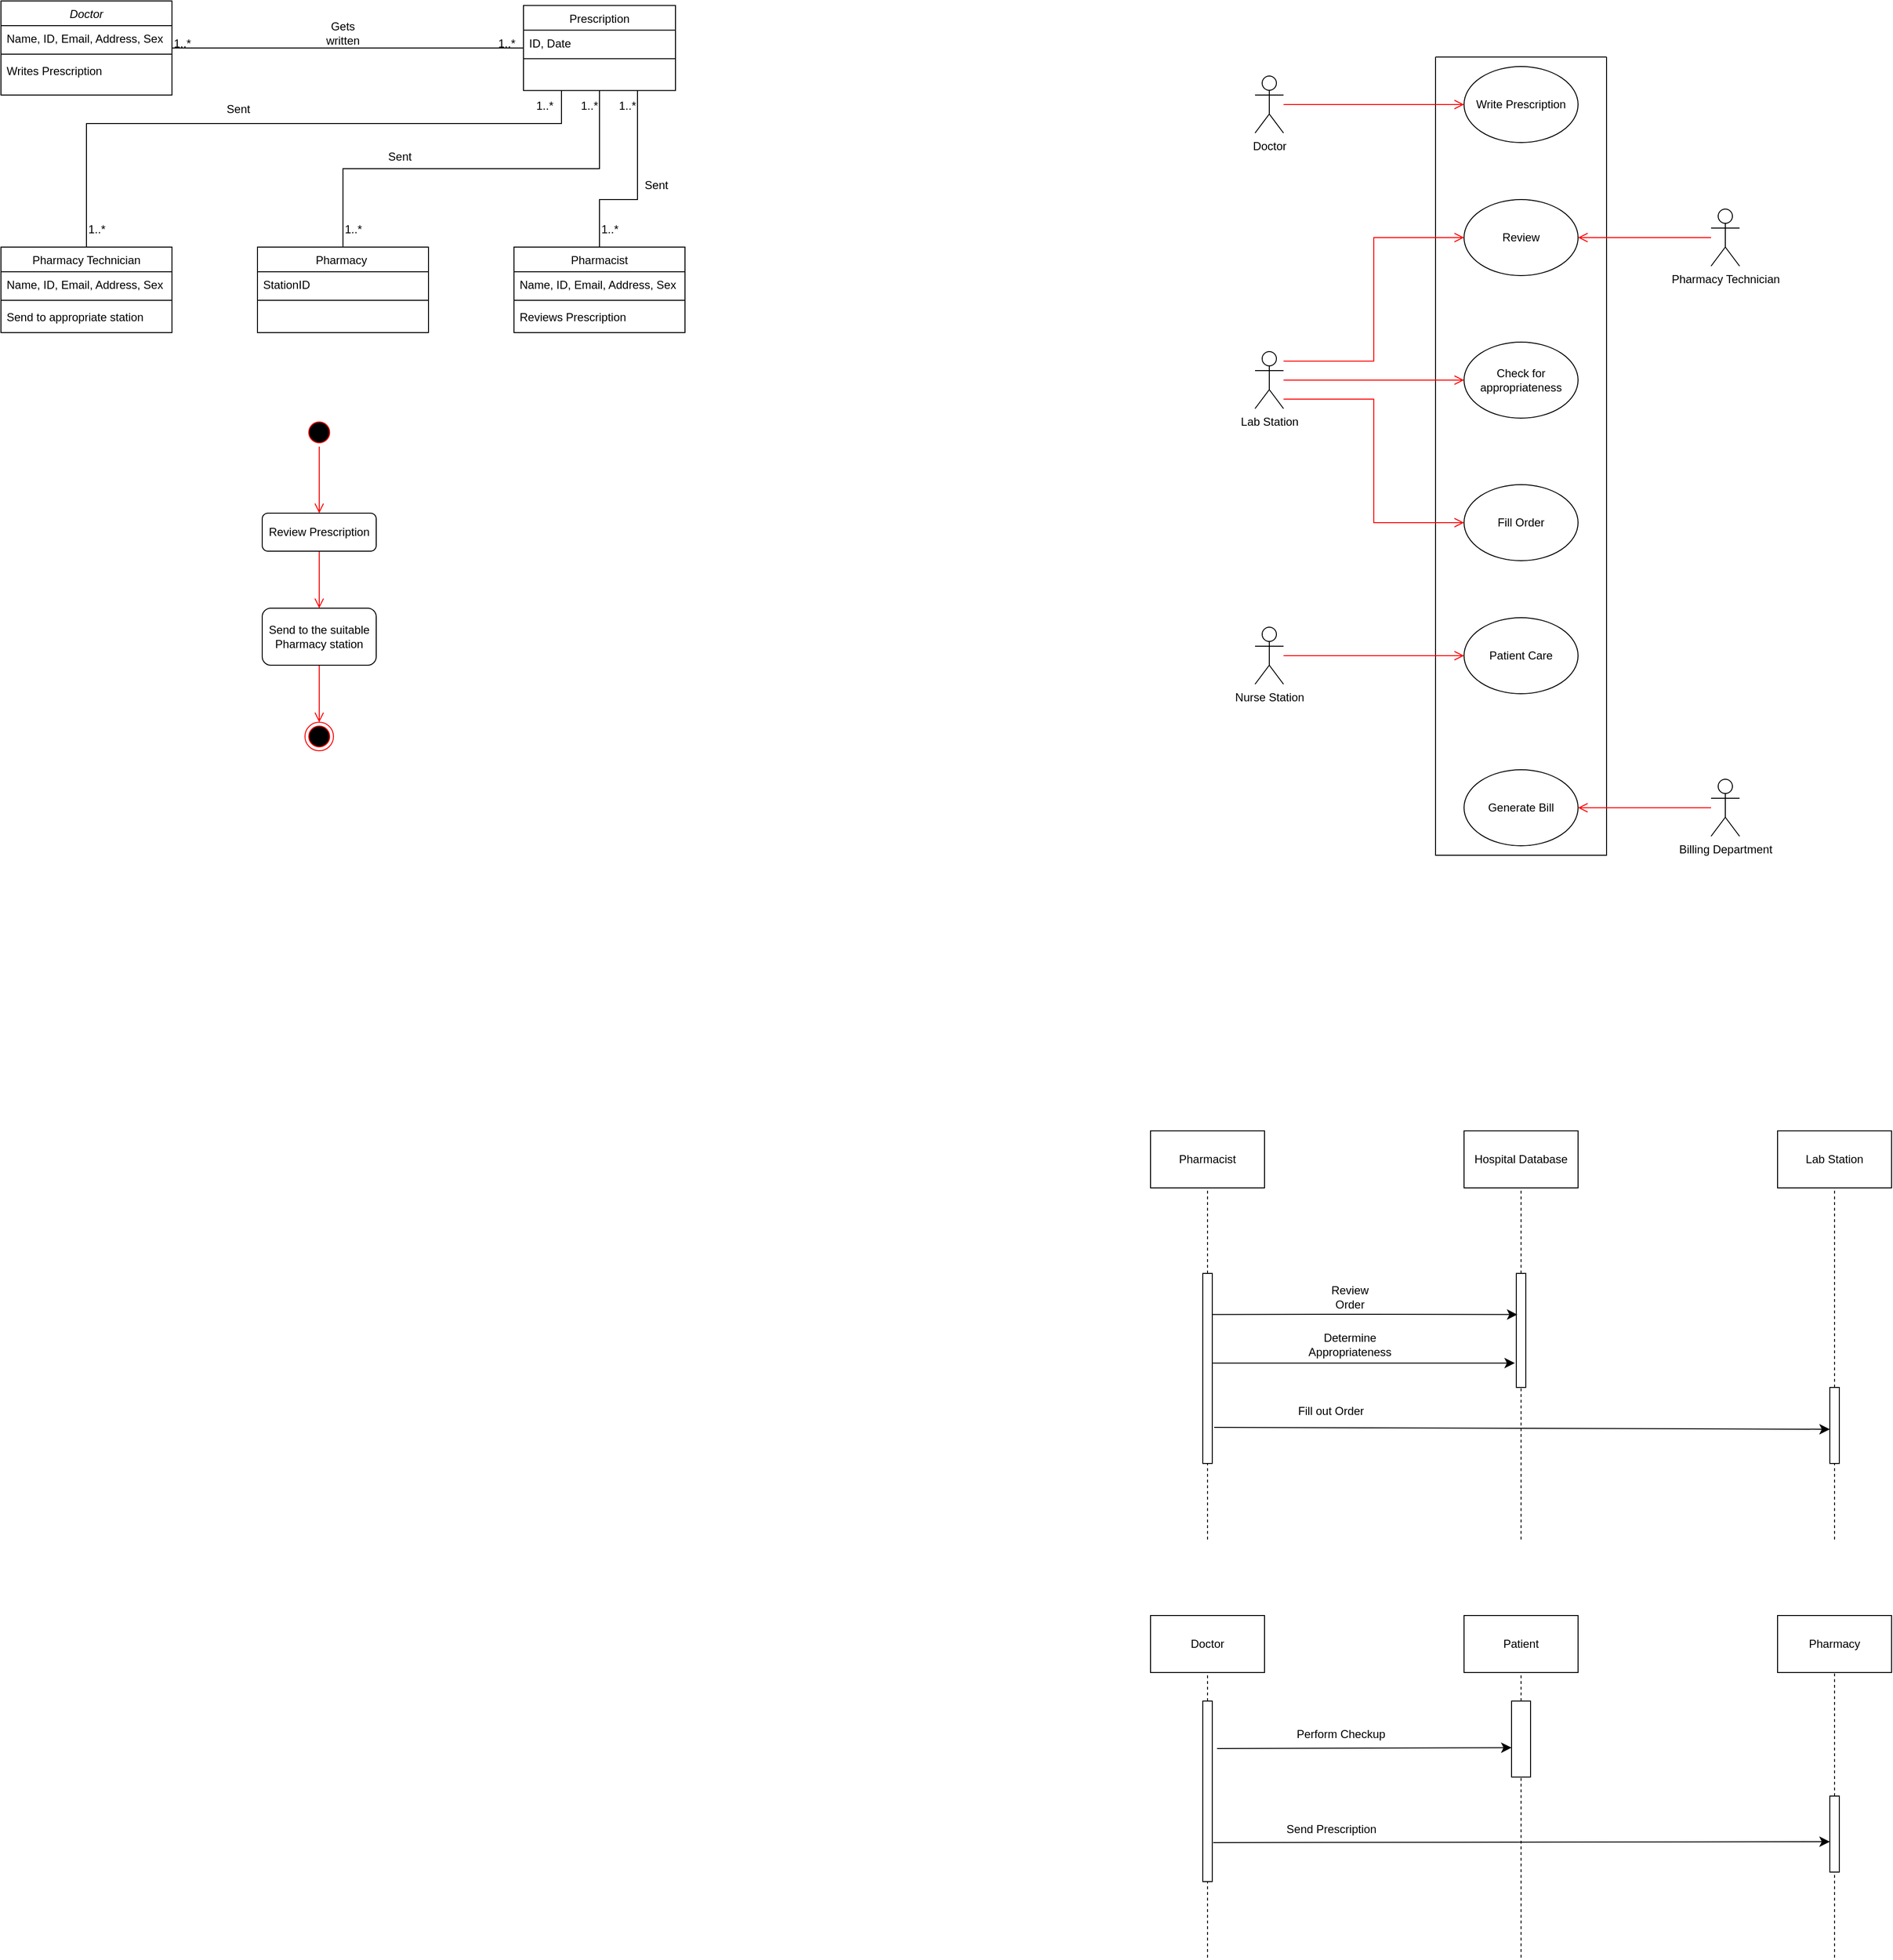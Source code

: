 <mxfile version="20.4.2" type="device"><diagram id="C5RBs43oDa-KdzZeNtuy" name="Page-1"><mxGraphModel dx="946" dy="645" grid="1" gridSize="10" guides="1" tooltips="1" connect="1" arrows="1" fold="1" page="1" pageScale="1" pageWidth="827" pageHeight="1169" math="0" shadow="0"><root><mxCell id="WIyWlLk6GJQsqaUBKTNV-0"/><mxCell id="WIyWlLk6GJQsqaUBKTNV-1" parent="WIyWlLk6GJQsqaUBKTNV-0"/><mxCell id="zkfFHV4jXpPFQw0GAbJ--0" value="Doctor" style="swimlane;fontStyle=2;align=center;verticalAlign=top;childLayout=stackLayout;horizontal=1;startSize=26;horizontalStack=0;resizeParent=1;resizeLast=0;collapsible=1;marginBottom=0;rounded=0;shadow=0;strokeWidth=1;" parent="WIyWlLk6GJQsqaUBKTNV-1" vertex="1"><mxGeometry x="40" y="101" width="180" height="99" as="geometry"><mxRectangle x="230" y="140" width="160" height="26" as="alternateBounds"/></mxGeometry></mxCell><mxCell id="zkfFHV4jXpPFQw0GAbJ--1" value="Name, ID, Email, Address, Sex" style="text;align=left;verticalAlign=top;spacingLeft=4;spacingRight=4;overflow=hidden;rotatable=0;points=[[0,0.5],[1,0.5]];portConstraint=eastwest;" parent="zkfFHV4jXpPFQw0GAbJ--0" vertex="1"><mxGeometry y="26" width="180" height="26" as="geometry"/></mxCell><mxCell id="zkfFHV4jXpPFQw0GAbJ--4" value="" style="line;html=1;strokeWidth=1;align=left;verticalAlign=middle;spacingTop=-1;spacingLeft=3;spacingRight=3;rotatable=0;labelPosition=right;points=[];portConstraint=eastwest;" parent="zkfFHV4jXpPFQw0GAbJ--0" vertex="1"><mxGeometry y="52" width="180" height="8" as="geometry"/></mxCell><mxCell id="zkfFHV4jXpPFQw0GAbJ--5" value="Writes Prescription " style="text;align=left;verticalAlign=top;spacingLeft=4;spacingRight=4;overflow=hidden;rotatable=0;points=[[0,0.5],[1,0.5]];portConstraint=eastwest;" parent="zkfFHV4jXpPFQw0GAbJ--0" vertex="1"><mxGeometry y="60" width="180" height="28" as="geometry"/></mxCell><mxCell id="zkfFHV4jXpPFQw0GAbJ--6" value="Pharmacy Technician" style="swimlane;fontStyle=0;align=center;verticalAlign=top;childLayout=stackLayout;horizontal=1;startSize=26;horizontalStack=0;resizeParent=1;resizeLast=0;collapsible=1;marginBottom=0;rounded=0;shadow=0;strokeWidth=1;" parent="WIyWlLk6GJQsqaUBKTNV-1" vertex="1"><mxGeometry x="40" y="360" width="180" height="90" as="geometry"><mxRectangle x="130" y="380" width="160" height="26" as="alternateBounds"/></mxGeometry></mxCell><mxCell id="zkfFHV4jXpPFQw0GAbJ--7" value="Name, ID, Email, Address, Sex" style="text;align=left;verticalAlign=top;spacingLeft=4;spacingRight=4;overflow=hidden;rotatable=0;points=[[0,0.5],[1,0.5]];portConstraint=eastwest;" parent="zkfFHV4jXpPFQw0GAbJ--6" vertex="1"><mxGeometry y="26" width="180" height="26" as="geometry"/></mxCell><mxCell id="zkfFHV4jXpPFQw0GAbJ--9" value="" style="line;html=1;strokeWidth=1;align=left;verticalAlign=middle;spacingTop=-1;spacingLeft=3;spacingRight=3;rotatable=0;labelPosition=right;points=[];portConstraint=eastwest;" parent="zkfFHV4jXpPFQw0GAbJ--6" vertex="1"><mxGeometry y="52" width="180" height="8" as="geometry"/></mxCell><mxCell id="zkfFHV4jXpPFQw0GAbJ--10" value="Send to appropriate station" style="text;align=left;verticalAlign=top;spacingLeft=4;spacingRight=4;overflow=hidden;rotatable=0;points=[[0,0.5],[1,0.5]];portConstraint=eastwest;fontStyle=0" parent="zkfFHV4jXpPFQw0GAbJ--6" vertex="1"><mxGeometry y="60" width="180" height="26" as="geometry"/></mxCell><mxCell id="zkfFHV4jXpPFQw0GAbJ--17" value="Prescription" style="swimlane;fontStyle=0;align=center;verticalAlign=top;childLayout=stackLayout;horizontal=1;startSize=26;horizontalStack=0;resizeParent=1;resizeLast=0;collapsible=1;marginBottom=0;rounded=0;shadow=0;strokeWidth=1;" parent="WIyWlLk6GJQsqaUBKTNV-1" vertex="1"><mxGeometry x="590" y="105.75" width="160" height="89.5" as="geometry"><mxRectangle x="550" y="140" width="160" height="26" as="alternateBounds"/></mxGeometry></mxCell><mxCell id="zkfFHV4jXpPFQw0GAbJ--18" value="ID, Date" style="text;align=left;verticalAlign=top;spacingLeft=4;spacingRight=4;overflow=hidden;rotatable=0;points=[[0,0.5],[1,0.5]];portConstraint=eastwest;" parent="zkfFHV4jXpPFQw0GAbJ--17" vertex="1"><mxGeometry y="26" width="160" height="26" as="geometry"/></mxCell><mxCell id="zkfFHV4jXpPFQw0GAbJ--23" value="" style="line;html=1;strokeWidth=1;align=left;verticalAlign=middle;spacingTop=-1;spacingLeft=3;spacingRight=3;rotatable=0;labelPosition=right;points=[];portConstraint=eastwest;" parent="zkfFHV4jXpPFQw0GAbJ--17" vertex="1"><mxGeometry y="52" width="160" height="8" as="geometry"/></mxCell><mxCell id="zkfFHV4jXpPFQw0GAbJ--26" value="" style="endArrow=none;shadow=0;strokeWidth=1;rounded=0;endFill=0;edgeStyle=elbowEdgeStyle;elbow=vertical;" parent="WIyWlLk6GJQsqaUBKTNV-1" source="zkfFHV4jXpPFQw0GAbJ--0" target="zkfFHV4jXpPFQw0GAbJ--17" edge="1"><mxGeometry x="0.5" y="41" relative="1" as="geometry"><mxPoint x="380" y="192" as="sourcePoint"/><mxPoint x="540" y="192" as="targetPoint"/><mxPoint x="-40" y="32" as="offset"/></mxGeometry></mxCell><mxCell id="zkfFHV4jXpPFQw0GAbJ--27" value="1..*" style="resizable=0;align=left;verticalAlign=bottom;labelBackgroundColor=none;fontSize=12;" parent="zkfFHV4jXpPFQw0GAbJ--26" connectable="0" vertex="1"><mxGeometry x="-1" relative="1" as="geometry"><mxPoint y="4" as="offset"/></mxGeometry></mxCell><mxCell id="zkfFHV4jXpPFQw0GAbJ--28" value="1..*" style="resizable=0;align=right;verticalAlign=bottom;labelBackgroundColor=none;fontSize=12;" parent="zkfFHV4jXpPFQw0GAbJ--26" connectable="0" vertex="1"><mxGeometry x="1" relative="1" as="geometry"><mxPoint x="-7" y="4" as="offset"/></mxGeometry></mxCell><mxCell id="1b4QjvWUGiXhxS4VpvDs-1" value="Gets written" style="text;html=1;strokeColor=none;fillColor=none;align=center;verticalAlign=middle;whiteSpace=wrap;rounded=0;" vertex="1" parent="WIyWlLk6GJQsqaUBKTNV-1"><mxGeometry x="370" y="120" width="60" height="30" as="geometry"/></mxCell><mxCell id="1b4QjvWUGiXhxS4VpvDs-3" value="Pharmacy " style="swimlane;fontStyle=0;align=center;verticalAlign=top;childLayout=stackLayout;horizontal=1;startSize=26;horizontalStack=0;resizeParent=1;resizeLast=0;collapsible=1;marginBottom=0;rounded=0;shadow=0;strokeWidth=1;" vertex="1" parent="WIyWlLk6GJQsqaUBKTNV-1"><mxGeometry x="310" y="360" width="180" height="90" as="geometry"><mxRectangle x="130" y="380" width="160" height="26" as="alternateBounds"/></mxGeometry></mxCell><mxCell id="1b4QjvWUGiXhxS4VpvDs-4" value="StationID" style="text;align=left;verticalAlign=top;spacingLeft=4;spacingRight=4;overflow=hidden;rotatable=0;points=[[0,0.5],[1,0.5]];portConstraint=eastwest;" vertex="1" parent="1b4QjvWUGiXhxS4VpvDs-3"><mxGeometry y="26" width="180" height="26" as="geometry"/></mxCell><mxCell id="1b4QjvWUGiXhxS4VpvDs-5" value="" style="line;html=1;strokeWidth=1;align=left;verticalAlign=middle;spacingTop=-1;spacingLeft=3;spacingRight=3;rotatable=0;labelPosition=right;points=[];portConstraint=eastwest;" vertex="1" parent="1b4QjvWUGiXhxS4VpvDs-3"><mxGeometry y="52" width="180" height="8" as="geometry"/></mxCell><mxCell id="1b4QjvWUGiXhxS4VpvDs-7" value="Pharmacist" style="swimlane;fontStyle=0;align=center;verticalAlign=top;childLayout=stackLayout;horizontal=1;startSize=26;horizontalStack=0;resizeParent=1;resizeLast=0;collapsible=1;marginBottom=0;rounded=0;shadow=0;strokeWidth=1;" vertex="1" parent="WIyWlLk6GJQsqaUBKTNV-1"><mxGeometry x="580" y="360" width="180" height="90" as="geometry"><mxRectangle x="130" y="380" width="160" height="26" as="alternateBounds"/></mxGeometry></mxCell><mxCell id="1b4QjvWUGiXhxS4VpvDs-8" value="Name, ID, Email, Address, Sex" style="text;align=left;verticalAlign=top;spacingLeft=4;spacingRight=4;overflow=hidden;rotatable=0;points=[[0,0.5],[1,0.5]];portConstraint=eastwest;" vertex="1" parent="1b4QjvWUGiXhxS4VpvDs-7"><mxGeometry y="26" width="180" height="26" as="geometry"/></mxCell><mxCell id="1b4QjvWUGiXhxS4VpvDs-9" value="" style="line;html=1;strokeWidth=1;align=left;verticalAlign=middle;spacingTop=-1;spacingLeft=3;spacingRight=3;rotatable=0;labelPosition=right;points=[];portConstraint=eastwest;" vertex="1" parent="1b4QjvWUGiXhxS4VpvDs-7"><mxGeometry y="52" width="180" height="8" as="geometry"/></mxCell><mxCell id="1b4QjvWUGiXhxS4VpvDs-25" value="Reviews Prescription" style="text;align=left;verticalAlign=top;spacingLeft=4;spacingRight=4;overflow=hidden;rotatable=0;points=[[0,0.5],[1,0.5]];portConstraint=eastwest;fontStyle=0" vertex="1" parent="1b4QjvWUGiXhxS4VpvDs-7"><mxGeometry y="60" width="180" height="26" as="geometry"/></mxCell><mxCell id="1b4QjvWUGiXhxS4VpvDs-11" value="" style="endArrow=none;shadow=0;strokeWidth=1;rounded=0;endFill=0;edgeStyle=elbowEdgeStyle;elbow=vertical;entryX=0.25;entryY=1;entryDx=0;entryDy=0;exitX=0.5;exitY=0;exitDx=0;exitDy=0;" edge="1" parent="WIyWlLk6GJQsqaUBKTNV-1" source="zkfFHV4jXpPFQw0GAbJ--6" target="zkfFHV4jXpPFQw0GAbJ--17"><mxGeometry x="0.5" y="41" relative="1" as="geometry"><mxPoint x="140" y="291" as="sourcePoint"/><mxPoint x="510" y="291" as="targetPoint"/><mxPoint x="-40" y="32" as="offset"/><Array as="points"><mxPoint x="360" y="230"/></Array></mxGeometry></mxCell><mxCell id="1b4QjvWUGiXhxS4VpvDs-12" value="1..*" style="resizable=0;align=left;verticalAlign=bottom;labelBackgroundColor=none;fontSize=12;" connectable="0" vertex="1" parent="1b4QjvWUGiXhxS4VpvDs-11"><mxGeometry x="-1" relative="1" as="geometry"><mxPoint y="-10" as="offset"/></mxGeometry></mxCell><mxCell id="1b4QjvWUGiXhxS4VpvDs-13" value="1..*" style="resizable=0;align=right;verticalAlign=bottom;labelBackgroundColor=none;fontSize=12;" connectable="0" vertex="1" parent="1b4QjvWUGiXhxS4VpvDs-11"><mxGeometry x="1" relative="1" as="geometry"><mxPoint x="-7" y="25" as="offset"/></mxGeometry></mxCell><mxCell id="1b4QjvWUGiXhxS4VpvDs-14" value="Sent" style="text;html=1;strokeColor=none;fillColor=none;align=center;verticalAlign=middle;whiteSpace=wrap;rounded=0;" vertex="1" parent="WIyWlLk6GJQsqaUBKTNV-1"><mxGeometry x="260" y="200" width="60" height="30" as="geometry"/></mxCell><mxCell id="1b4QjvWUGiXhxS4VpvDs-16" value="" style="endArrow=none;shadow=0;strokeWidth=1;rounded=0;endFill=0;edgeStyle=elbowEdgeStyle;elbow=vertical;entryX=0.5;entryY=1;entryDx=0;entryDy=0;exitX=0.5;exitY=0;exitDx=0;exitDy=0;" edge="1" parent="WIyWlLk6GJQsqaUBKTNV-1" source="1b4QjvWUGiXhxS4VpvDs-3" target="zkfFHV4jXpPFQw0GAbJ--17"><mxGeometry x="0.5" y="41" relative="1" as="geometry"><mxPoint x="100" y="760" as="sourcePoint"/><mxPoint x="560" y="595.25" as="targetPoint"/><mxPoint x="-40" y="32" as="offset"/></mxGeometry></mxCell><mxCell id="1b4QjvWUGiXhxS4VpvDs-17" value="1..*" style="resizable=0;align=left;verticalAlign=bottom;labelBackgroundColor=none;fontSize=12;" connectable="0" vertex="1" parent="1b4QjvWUGiXhxS4VpvDs-16"><mxGeometry x="-1" relative="1" as="geometry"><mxPoint y="-10" as="offset"/></mxGeometry></mxCell><mxCell id="1b4QjvWUGiXhxS4VpvDs-18" value="1..*" style="resizable=0;align=right;verticalAlign=bottom;labelBackgroundColor=none;fontSize=12;" connectable="0" vertex="1" parent="1b4QjvWUGiXhxS4VpvDs-16"><mxGeometry x="1" relative="1" as="geometry"><mxPoint y="25" as="offset"/></mxGeometry></mxCell><mxCell id="1b4QjvWUGiXhxS4VpvDs-19" value="Sent" style="text;html=1;strokeColor=none;fillColor=none;align=center;verticalAlign=middle;whiteSpace=wrap;rounded=0;" vertex="1" parent="WIyWlLk6GJQsqaUBKTNV-1"><mxGeometry x="430" y="250" width="60" height="30" as="geometry"/></mxCell><mxCell id="1b4QjvWUGiXhxS4VpvDs-20" value="" style="endArrow=none;shadow=0;strokeWidth=1;rounded=0;endFill=0;edgeStyle=elbowEdgeStyle;elbow=vertical;entryX=0.75;entryY=1;entryDx=0;entryDy=0;exitX=0.5;exitY=0;exitDx=0;exitDy=0;" edge="1" parent="WIyWlLk6GJQsqaUBKTNV-1" source="1b4QjvWUGiXhxS4VpvDs-7" target="zkfFHV4jXpPFQw0GAbJ--17"><mxGeometry x="0.5" y="41" relative="1" as="geometry"><mxPoint x="130" y="740" as="sourcePoint"/><mxPoint x="590" y="575.25" as="targetPoint"/><mxPoint x="-40" y="32" as="offset"/><Array as="points"><mxPoint x="720" y="310"/></Array></mxGeometry></mxCell><mxCell id="1b4QjvWUGiXhxS4VpvDs-21" value="1..*" style="resizable=0;align=left;verticalAlign=bottom;labelBackgroundColor=none;fontSize=12;" connectable="0" vertex="1" parent="1b4QjvWUGiXhxS4VpvDs-20"><mxGeometry x="-1" relative="1" as="geometry"><mxPoint y="-10" as="offset"/></mxGeometry></mxCell><mxCell id="1b4QjvWUGiXhxS4VpvDs-22" value="1..*" style="resizable=0;align=right;verticalAlign=bottom;labelBackgroundColor=none;fontSize=12;" connectable="0" vertex="1" parent="1b4QjvWUGiXhxS4VpvDs-20"><mxGeometry x="1" relative="1" as="geometry"><mxPoint y="25" as="offset"/></mxGeometry></mxCell><mxCell id="1b4QjvWUGiXhxS4VpvDs-23" value="Sent" style="text;html=1;strokeColor=none;fillColor=none;align=center;verticalAlign=middle;whiteSpace=wrap;rounded=0;" vertex="1" parent="WIyWlLk6GJQsqaUBKTNV-1"><mxGeometry x="700" y="280" width="60" height="30" as="geometry"/></mxCell><mxCell id="1b4QjvWUGiXhxS4VpvDs-27" value="" style="ellipse;html=1;shape=endState;fillColor=#000000;strokeColor=#ff0000;" vertex="1" parent="WIyWlLk6GJQsqaUBKTNV-1"><mxGeometry x="360" y="860" width="30" height="30" as="geometry"/></mxCell><mxCell id="1b4QjvWUGiXhxS4VpvDs-28" value="" style="ellipse;html=1;shape=startState;fillColor=#000000;strokeColor=#ff0000;" vertex="1" parent="WIyWlLk6GJQsqaUBKTNV-1"><mxGeometry x="360" y="540" width="30" height="30" as="geometry"/></mxCell><mxCell id="1b4QjvWUGiXhxS4VpvDs-29" value="" style="edgeStyle=orthogonalEdgeStyle;html=1;verticalAlign=bottom;endArrow=open;endSize=8;strokeColor=#ff0000;rounded=0;entryX=0.5;entryY=0;entryDx=0;entryDy=0;" edge="1" source="1b4QjvWUGiXhxS4VpvDs-28" parent="WIyWlLk6GJQsqaUBKTNV-1" target="1b4QjvWUGiXhxS4VpvDs-31"><mxGeometry relative="1" as="geometry"><mxPoint x="375" y="630" as="targetPoint"/></mxGeometry></mxCell><mxCell id="1b4QjvWUGiXhxS4VpvDs-33" value="" style="edgeStyle=orthogonalEdgeStyle;rounded=0;orthogonalLoop=1;jettySize=auto;html=1;endArrow=open;endFill=0;strokeColor=#FF0000;endSize=8;" edge="1" parent="WIyWlLk6GJQsqaUBKTNV-1" source="1b4QjvWUGiXhxS4VpvDs-31" target="1b4QjvWUGiXhxS4VpvDs-32"><mxGeometry relative="1" as="geometry"/></mxCell><mxCell id="1b4QjvWUGiXhxS4VpvDs-31" value="Review Prescription" style="rounded=1;whiteSpace=wrap;html=1;" vertex="1" parent="WIyWlLk6GJQsqaUBKTNV-1"><mxGeometry x="315" y="640" width="120" height="40" as="geometry"/></mxCell><mxCell id="1b4QjvWUGiXhxS4VpvDs-34" style="edgeStyle=orthogonalEdgeStyle;rounded=0;orthogonalLoop=1;jettySize=auto;html=1;entryX=0.5;entryY=0;entryDx=0;entryDy=0;endArrow=open;endFill=0;endSize=8;strokeColor=#FF0000;" edge="1" parent="WIyWlLk6GJQsqaUBKTNV-1" source="1b4QjvWUGiXhxS4VpvDs-32" target="1b4QjvWUGiXhxS4VpvDs-27"><mxGeometry relative="1" as="geometry"/></mxCell><mxCell id="1b4QjvWUGiXhxS4VpvDs-32" value="Send to the suitable &amp;nbsp;Pharmacy station&amp;nbsp;" style="rounded=1;whiteSpace=wrap;html=1;" vertex="1" parent="WIyWlLk6GJQsqaUBKTNV-1"><mxGeometry x="315" y="740" width="120" height="60" as="geometry"/></mxCell><mxCell id="1b4QjvWUGiXhxS4VpvDs-35" value="Write Prescription" style="ellipse;whiteSpace=wrap;html=1;" vertex="1" parent="WIyWlLk6GJQsqaUBKTNV-1"><mxGeometry x="1580" y="170" width="120" height="80" as="geometry"/></mxCell><mxCell id="1b4QjvWUGiXhxS4VpvDs-36" value="Review" style="ellipse;whiteSpace=wrap;html=1;" vertex="1" parent="WIyWlLk6GJQsqaUBKTNV-1"><mxGeometry x="1580" y="310" width="120" height="80" as="geometry"/></mxCell><mxCell id="1b4QjvWUGiXhxS4VpvDs-37" value="Check for appropriateness" style="ellipse;whiteSpace=wrap;html=1;" vertex="1" parent="WIyWlLk6GJQsqaUBKTNV-1"><mxGeometry x="1580" y="460" width="120" height="80" as="geometry"/></mxCell><mxCell id="1b4QjvWUGiXhxS4VpvDs-38" value="Fill Order" style="ellipse;whiteSpace=wrap;html=1;" vertex="1" parent="WIyWlLk6GJQsqaUBKTNV-1"><mxGeometry x="1580" y="610" width="120" height="80" as="geometry"/></mxCell><mxCell id="1b4QjvWUGiXhxS4VpvDs-39" value="Patient Care" style="ellipse;whiteSpace=wrap;html=1;" vertex="1" parent="WIyWlLk6GJQsqaUBKTNV-1"><mxGeometry x="1580" y="750" width="120" height="80" as="geometry"/></mxCell><mxCell id="1b4QjvWUGiXhxS4VpvDs-40" value="Generate Bill" style="ellipse;whiteSpace=wrap;html=1;" vertex="1" parent="WIyWlLk6GJQsqaUBKTNV-1"><mxGeometry x="1580" y="910" width="120" height="80" as="geometry"/></mxCell><mxCell id="1b4QjvWUGiXhxS4VpvDs-42" value="" style="swimlane;startSize=0;" vertex="1" parent="WIyWlLk6GJQsqaUBKTNV-1"><mxGeometry x="1550" y="160" width="180" height="840" as="geometry"/></mxCell><mxCell id="1b4QjvWUGiXhxS4VpvDs-49" style="edgeStyle=orthogonalEdgeStyle;rounded=0;orthogonalLoop=1;jettySize=auto;html=1;entryX=0;entryY=0.5;entryDx=0;entryDy=0;strokeColor=#FF0000;endArrow=open;endFill=0;endSize=8;" edge="1" parent="WIyWlLk6GJQsqaUBKTNV-1" source="1b4QjvWUGiXhxS4VpvDs-43" target="1b4QjvWUGiXhxS4VpvDs-35"><mxGeometry relative="1" as="geometry"/></mxCell><mxCell id="1b4QjvWUGiXhxS4VpvDs-43" value="Doctor" style="shape=umlActor;verticalLabelPosition=bottom;verticalAlign=top;html=1;outlineConnect=0;" vertex="1" parent="WIyWlLk6GJQsqaUBKTNV-1"><mxGeometry x="1360" y="180" width="30" height="60" as="geometry"/></mxCell><mxCell id="1b4QjvWUGiXhxS4VpvDs-50" style="edgeStyle=orthogonalEdgeStyle;rounded=0;orthogonalLoop=1;jettySize=auto;html=1;entryX=0;entryY=0.5;entryDx=0;entryDy=0;strokeColor=#FF0000;endArrow=open;endFill=0;endSize=8;" edge="1" parent="WIyWlLk6GJQsqaUBKTNV-1" source="1b4QjvWUGiXhxS4VpvDs-44" target="1b4QjvWUGiXhxS4VpvDs-37"><mxGeometry relative="1" as="geometry"/></mxCell><mxCell id="1b4QjvWUGiXhxS4VpvDs-51" style="edgeStyle=orthogonalEdgeStyle;rounded=0;orthogonalLoop=1;jettySize=auto;html=1;entryX=0;entryY=0.5;entryDx=0;entryDy=0;strokeColor=#FF0000;endArrow=open;endFill=0;endSize=8;" edge="1" parent="WIyWlLk6GJQsqaUBKTNV-1" source="1b4QjvWUGiXhxS4VpvDs-44" target="1b4QjvWUGiXhxS4VpvDs-36"><mxGeometry relative="1" as="geometry"><Array as="points"><mxPoint x="1485" y="480"/><mxPoint x="1485" y="350"/></Array></mxGeometry></mxCell><mxCell id="1b4QjvWUGiXhxS4VpvDs-52" style="edgeStyle=orthogonalEdgeStyle;rounded=0;orthogonalLoop=1;jettySize=auto;html=1;entryX=0;entryY=0.5;entryDx=0;entryDy=0;strokeColor=#FF0000;endArrow=open;endFill=0;endSize=8;" edge="1" parent="WIyWlLk6GJQsqaUBKTNV-1" source="1b4QjvWUGiXhxS4VpvDs-44" target="1b4QjvWUGiXhxS4VpvDs-38"><mxGeometry relative="1" as="geometry"><Array as="points"><mxPoint x="1485" y="520"/><mxPoint x="1485" y="650"/></Array></mxGeometry></mxCell><mxCell id="1b4QjvWUGiXhxS4VpvDs-44" value="Lab Station" style="shape=umlActor;verticalLabelPosition=bottom;verticalAlign=top;html=1;outlineConnect=0;" vertex="1" parent="WIyWlLk6GJQsqaUBKTNV-1"><mxGeometry x="1360" y="470" width="30" height="60" as="geometry"/></mxCell><mxCell id="1b4QjvWUGiXhxS4VpvDs-54" style="edgeStyle=orthogonalEdgeStyle;rounded=0;orthogonalLoop=1;jettySize=auto;html=1;entryX=0;entryY=0.5;entryDx=0;entryDy=0;strokeColor=#FF0000;endArrow=open;endFill=0;endSize=8;" edge="1" parent="WIyWlLk6GJQsqaUBKTNV-1" source="1b4QjvWUGiXhxS4VpvDs-46" target="1b4QjvWUGiXhxS4VpvDs-39"><mxGeometry relative="1" as="geometry"/></mxCell><mxCell id="1b4QjvWUGiXhxS4VpvDs-46" value="Nurse Station" style="shape=umlActor;verticalLabelPosition=bottom;verticalAlign=top;html=1;outlineConnect=0;" vertex="1" parent="WIyWlLk6GJQsqaUBKTNV-1"><mxGeometry x="1360" y="760" width="30" height="60" as="geometry"/></mxCell><mxCell id="1b4QjvWUGiXhxS4VpvDs-55" style="edgeStyle=orthogonalEdgeStyle;rounded=0;orthogonalLoop=1;jettySize=auto;html=1;entryX=1;entryY=0.5;entryDx=0;entryDy=0;strokeColor=#FF0000;endArrow=open;endFill=0;endSize=8;" edge="1" parent="WIyWlLk6GJQsqaUBKTNV-1" source="1b4QjvWUGiXhxS4VpvDs-47" target="1b4QjvWUGiXhxS4VpvDs-40"><mxGeometry relative="1" as="geometry"/></mxCell><mxCell id="1b4QjvWUGiXhxS4VpvDs-47" value="Billing Department" style="shape=umlActor;verticalLabelPosition=bottom;verticalAlign=top;html=1;outlineConnect=0;" vertex="1" parent="WIyWlLk6GJQsqaUBKTNV-1"><mxGeometry x="1840" y="920" width="30" height="60" as="geometry"/></mxCell><mxCell id="1b4QjvWUGiXhxS4VpvDs-53" style="edgeStyle=orthogonalEdgeStyle;rounded=0;orthogonalLoop=1;jettySize=auto;html=1;entryX=1;entryY=0.5;entryDx=0;entryDy=0;strokeColor=#FF0000;endArrow=open;endFill=0;endSize=8;" edge="1" parent="WIyWlLk6GJQsqaUBKTNV-1" source="1b4QjvWUGiXhxS4VpvDs-48" target="1b4QjvWUGiXhxS4VpvDs-36"><mxGeometry relative="1" as="geometry"/></mxCell><mxCell id="1b4QjvWUGiXhxS4VpvDs-48" value="Pharmacy Technician" style="shape=umlActor;verticalLabelPosition=bottom;verticalAlign=top;html=1;outlineConnect=0;" vertex="1" parent="WIyWlLk6GJQsqaUBKTNV-1"><mxGeometry x="1840" y="320" width="30" height="60" as="geometry"/></mxCell><mxCell id="1b4QjvWUGiXhxS4VpvDs-56" value="Pharmacist" style="rounded=0;whiteSpace=wrap;html=1;" vertex="1" parent="WIyWlLk6GJQsqaUBKTNV-1"><mxGeometry x="1250" y="1290" width="120" height="60" as="geometry"/></mxCell><mxCell id="1b4QjvWUGiXhxS4VpvDs-57" value="Hospital Database" style="rounded=0;whiteSpace=wrap;html=1;" vertex="1" parent="WIyWlLk6GJQsqaUBKTNV-1"><mxGeometry x="1580" y="1290" width="120" height="60" as="geometry"/></mxCell><mxCell id="1b4QjvWUGiXhxS4VpvDs-58" value="Lab Station" style="rounded=0;whiteSpace=wrap;html=1;" vertex="1" parent="WIyWlLk6GJQsqaUBKTNV-1"><mxGeometry x="1910" y="1290" width="120" height="60" as="geometry"/></mxCell><mxCell id="1b4QjvWUGiXhxS4VpvDs-63" value="" style="endArrow=none;dashed=1;html=1;rounded=0;strokeColor=#000000;endSize=8;entryX=0.5;entryY=1;entryDx=0;entryDy=0;startArrow=none;" edge="1" parent="WIyWlLk6GJQsqaUBKTNV-1" source="1b4QjvWUGiXhxS4VpvDs-66" target="1b4QjvWUGiXhxS4VpvDs-56"><mxGeometry width="50" height="50" relative="1" as="geometry"><mxPoint x="1310" y="1720" as="sourcePoint"/><mxPoint x="1340" y="1530" as="targetPoint"/></mxGeometry></mxCell><mxCell id="1b4QjvWUGiXhxS4VpvDs-64" value="" style="endArrow=none;dashed=1;html=1;rounded=0;strokeColor=#000000;endSize=8;entryX=0.5;entryY=1;entryDx=0;entryDy=0;startArrow=none;" edge="1" parent="WIyWlLk6GJQsqaUBKTNV-1" source="1b4QjvWUGiXhxS4VpvDs-68" target="1b4QjvWUGiXhxS4VpvDs-57"><mxGeometry width="50" height="50" relative="1" as="geometry"><mxPoint x="1640" y="1720" as="sourcePoint"/><mxPoint x="1660" y="1500" as="targetPoint"/></mxGeometry></mxCell><mxCell id="1b4QjvWUGiXhxS4VpvDs-65" value="" style="endArrow=none;dashed=1;html=1;rounded=0;strokeColor=#000000;endSize=8;entryX=0.5;entryY=1;entryDx=0;entryDy=0;startArrow=none;" edge="1" parent="WIyWlLk6GJQsqaUBKTNV-1" source="1b4QjvWUGiXhxS4VpvDs-74" target="1b4QjvWUGiXhxS4VpvDs-58"><mxGeometry width="50" height="50" relative="1" as="geometry"><mxPoint x="1970" y="1720" as="sourcePoint"/><mxPoint x="2130" y="1520" as="targetPoint"/></mxGeometry></mxCell><mxCell id="1b4QjvWUGiXhxS4VpvDs-66" value="" style="html=1;points=[];perimeter=orthogonalPerimeter;" vertex="1" parent="WIyWlLk6GJQsqaUBKTNV-1"><mxGeometry x="1305" y="1440" width="10" height="200" as="geometry"/></mxCell><mxCell id="1b4QjvWUGiXhxS4VpvDs-67" value="" style="endArrow=none;dashed=1;html=1;rounded=0;strokeColor=#000000;endSize=8;entryX=0.5;entryY=1;entryDx=0;entryDy=0;" edge="1" parent="WIyWlLk6GJQsqaUBKTNV-1" target="1b4QjvWUGiXhxS4VpvDs-66"><mxGeometry width="50" height="50" relative="1" as="geometry"><mxPoint x="1310" y="1720" as="sourcePoint"/><mxPoint x="1310" y="1350" as="targetPoint"/></mxGeometry></mxCell><mxCell id="1b4QjvWUGiXhxS4VpvDs-68" value="" style="html=1;points=[];perimeter=orthogonalPerimeter;" vertex="1" parent="WIyWlLk6GJQsqaUBKTNV-1"><mxGeometry x="1635" y="1440" width="10" height="120" as="geometry"/></mxCell><mxCell id="1b4QjvWUGiXhxS4VpvDs-69" value="" style="endArrow=none;dashed=1;html=1;rounded=0;strokeColor=#000000;endSize=8;entryX=0.5;entryY=1;entryDx=0;entryDy=0;" edge="1" parent="WIyWlLk6GJQsqaUBKTNV-1" target="1b4QjvWUGiXhxS4VpvDs-68"><mxGeometry width="50" height="50" relative="1" as="geometry"><mxPoint x="1640" y="1720" as="sourcePoint"/><mxPoint x="1640" y="1350" as="targetPoint"/></mxGeometry></mxCell><mxCell id="1b4QjvWUGiXhxS4VpvDs-70" value="" style="endArrow=classic;html=1;rounded=0;strokeColor=#000000;endSize=8;entryX=0.114;entryY=0.361;entryDx=0;entryDy=0;entryPerimeter=0;exitX=0.971;exitY=0.216;exitDx=0;exitDy=0;exitPerimeter=0;" edge="1" parent="WIyWlLk6GJQsqaUBKTNV-1" source="1b4QjvWUGiXhxS4VpvDs-66" target="1b4QjvWUGiXhxS4VpvDs-68"><mxGeometry width="50" height="50" relative="1" as="geometry"><mxPoint x="1430" y="1510" as="sourcePoint"/><mxPoint x="1480" y="1460" as="targetPoint"/><Array as="points"><mxPoint x="1480" y="1483"/></Array></mxGeometry></mxCell><mxCell id="1b4QjvWUGiXhxS4VpvDs-71" value="" style="endArrow=classic;html=1;rounded=0;strokeColor=#000000;endSize=8;entryX=-0.148;entryY=0.786;entryDx=0;entryDy=0;entryPerimeter=0;exitX=1.059;exitY=0.472;exitDx=0;exitDy=0;exitPerimeter=0;" edge="1" parent="WIyWlLk6GJQsqaUBKTNV-1" source="1b4QjvWUGiXhxS4VpvDs-66" target="1b4QjvWUGiXhxS4VpvDs-68"><mxGeometry width="50" height="50" relative="1" as="geometry"><mxPoint x="1320" y="1534" as="sourcePoint"/><mxPoint x="1640" y="1525" as="targetPoint"/></mxGeometry></mxCell><mxCell id="1b4QjvWUGiXhxS4VpvDs-72" value="Review Order" style="text;html=1;strokeColor=none;fillColor=none;align=center;verticalAlign=middle;whiteSpace=wrap;rounded=0;" vertex="1" parent="WIyWlLk6GJQsqaUBKTNV-1"><mxGeometry x="1430" y="1450" width="60" height="30" as="geometry"/></mxCell><mxCell id="1b4QjvWUGiXhxS4VpvDs-73" value="Determine Appropriateness" style="text;html=1;strokeColor=none;fillColor=none;align=center;verticalAlign=middle;whiteSpace=wrap;rounded=0;" vertex="1" parent="WIyWlLk6GJQsqaUBKTNV-1"><mxGeometry x="1390" y="1500" width="140" height="30" as="geometry"/></mxCell><mxCell id="1b4QjvWUGiXhxS4VpvDs-74" value="" style="html=1;points=[];perimeter=orthogonalPerimeter;" vertex="1" parent="WIyWlLk6GJQsqaUBKTNV-1"><mxGeometry x="1965" y="1560" width="10" height="80" as="geometry"/></mxCell><mxCell id="1b4QjvWUGiXhxS4VpvDs-75" value="" style="endArrow=none;dashed=1;html=1;rounded=0;strokeColor=#000000;endSize=8;entryX=0.5;entryY=1;entryDx=0;entryDy=0;" edge="1" parent="WIyWlLk6GJQsqaUBKTNV-1" target="1b4QjvWUGiXhxS4VpvDs-74"><mxGeometry width="50" height="50" relative="1" as="geometry"><mxPoint x="1970" y="1720" as="sourcePoint"/><mxPoint x="1970" y="1350" as="targetPoint"/></mxGeometry></mxCell><mxCell id="1b4QjvWUGiXhxS4VpvDs-76" value="" style="endArrow=classic;html=1;rounded=0;strokeColor=#000000;endSize=8;entryX=0;entryY=0.55;entryDx=0;entryDy=0;entryPerimeter=0;exitX=1.2;exitY=0.81;exitDx=0;exitDy=0;exitPerimeter=0;" edge="1" parent="WIyWlLk6GJQsqaUBKTNV-1" source="1b4QjvWUGiXhxS4VpvDs-66" target="1b4QjvWUGiXhxS4VpvDs-74"><mxGeometry width="50" height="50" relative="1" as="geometry"><mxPoint x="1490" y="1660" as="sourcePoint"/><mxPoint x="1540" y="1610" as="targetPoint"/></mxGeometry></mxCell><mxCell id="1b4QjvWUGiXhxS4VpvDs-77" value="Fill out Order" style="text;html=1;strokeColor=none;fillColor=none;align=center;verticalAlign=middle;whiteSpace=wrap;rounded=0;" vertex="1" parent="WIyWlLk6GJQsqaUBKTNV-1"><mxGeometry x="1390" y="1570" width="100" height="30" as="geometry"/></mxCell><mxCell id="1b4QjvWUGiXhxS4VpvDs-78" value="Doctor" style="rounded=0;whiteSpace=wrap;html=1;" vertex="1" parent="WIyWlLk6GJQsqaUBKTNV-1"><mxGeometry x="1250" y="1800" width="120" height="60" as="geometry"/></mxCell><mxCell id="1b4QjvWUGiXhxS4VpvDs-79" value="Patient" style="rounded=0;whiteSpace=wrap;html=1;" vertex="1" parent="WIyWlLk6GJQsqaUBKTNV-1"><mxGeometry x="1580" y="1800" width="120" height="60" as="geometry"/></mxCell><mxCell id="1b4QjvWUGiXhxS4VpvDs-80" value="Pharmacy" style="rounded=0;whiteSpace=wrap;html=1;" vertex="1" parent="WIyWlLk6GJQsqaUBKTNV-1"><mxGeometry x="1910" y="1800" width="120" height="60" as="geometry"/></mxCell><mxCell id="1b4QjvWUGiXhxS4VpvDs-81" value="" style="endArrow=none;dashed=1;html=1;rounded=0;strokeColor=#000000;endSize=8;entryX=0.5;entryY=1;entryDx=0;entryDy=0;startArrow=none;" edge="1" parent="WIyWlLk6GJQsqaUBKTNV-1" source="1b4QjvWUGiXhxS4VpvDs-84" target="1b4QjvWUGiXhxS4VpvDs-78"><mxGeometry width="50" height="50" relative="1" as="geometry"><mxPoint x="1310" y="2160" as="sourcePoint"/><mxPoint x="1340" y="1960" as="targetPoint"/></mxGeometry></mxCell><mxCell id="1b4QjvWUGiXhxS4VpvDs-82" value="" style="endArrow=none;dashed=1;html=1;rounded=0;strokeColor=#000000;endSize=8;entryX=0.5;entryY=1;entryDx=0;entryDy=0;startArrow=none;" edge="1" parent="WIyWlLk6GJQsqaUBKTNV-1" source="1b4QjvWUGiXhxS4VpvDs-86" target="1b4QjvWUGiXhxS4VpvDs-79"><mxGeometry width="50" height="50" relative="1" as="geometry"><mxPoint x="1640" y="2160" as="sourcePoint"/><mxPoint x="1670" y="1980" as="targetPoint"/></mxGeometry></mxCell><mxCell id="1b4QjvWUGiXhxS4VpvDs-83" value="" style="endArrow=none;dashed=1;html=1;rounded=0;strokeColor=#000000;endSize=8;entryX=0.5;entryY=1;entryDx=0;entryDy=0;startArrow=none;" edge="1" parent="WIyWlLk6GJQsqaUBKTNV-1" source="1b4QjvWUGiXhxS4VpvDs-90" target="1b4QjvWUGiXhxS4VpvDs-80"><mxGeometry width="50" height="50" relative="1" as="geometry"><mxPoint x="1970" y="2160" as="sourcePoint"/><mxPoint x="1990" y="1940" as="targetPoint"/></mxGeometry></mxCell><mxCell id="1b4QjvWUGiXhxS4VpvDs-84" value="" style="html=1;points=[];perimeter=orthogonalPerimeter;" vertex="1" parent="WIyWlLk6GJQsqaUBKTNV-1"><mxGeometry x="1305" y="1890" width="10" height="190" as="geometry"/></mxCell><mxCell id="1b4QjvWUGiXhxS4VpvDs-85" value="" style="endArrow=none;dashed=1;html=1;rounded=0;strokeColor=#000000;endSize=8;entryX=0.5;entryY=1;entryDx=0;entryDy=0;" edge="1" parent="WIyWlLk6GJQsqaUBKTNV-1" target="1b4QjvWUGiXhxS4VpvDs-84"><mxGeometry width="50" height="50" relative="1" as="geometry"><mxPoint x="1310" y="2160" as="sourcePoint"/><mxPoint x="1310" y="1860" as="targetPoint"/></mxGeometry></mxCell><mxCell id="1b4QjvWUGiXhxS4VpvDs-86" value="" style="html=1;points=[];perimeter=orthogonalPerimeter;" vertex="1" parent="WIyWlLk6GJQsqaUBKTNV-1"><mxGeometry x="1630" y="1890" width="20" height="80" as="geometry"/></mxCell><mxCell id="1b4QjvWUGiXhxS4VpvDs-87" value="" style="endArrow=none;dashed=1;html=1;rounded=0;strokeColor=#000000;endSize=8;entryX=0.5;entryY=1;entryDx=0;entryDy=0;" edge="1" parent="WIyWlLk6GJQsqaUBKTNV-1" target="1b4QjvWUGiXhxS4VpvDs-86"><mxGeometry width="50" height="50" relative="1" as="geometry"><mxPoint x="1640" y="2160" as="sourcePoint"/><mxPoint x="1640" y="1860" as="targetPoint"/></mxGeometry></mxCell><mxCell id="1b4QjvWUGiXhxS4VpvDs-88" value="" style="endArrow=classic;html=1;rounded=0;strokeColor=#000000;endSize=8;entryX=0;entryY=0.613;entryDx=0;entryDy=0;entryPerimeter=0;" edge="1" parent="WIyWlLk6GJQsqaUBKTNV-1" target="1b4QjvWUGiXhxS4VpvDs-86"><mxGeometry width="50" height="50" relative="1" as="geometry"><mxPoint x="1320" y="1940" as="sourcePoint"/><mxPoint x="1480" y="1910" as="targetPoint"/></mxGeometry></mxCell><mxCell id="1b4QjvWUGiXhxS4VpvDs-89" value="Perform Checkup" style="text;html=1;align=center;verticalAlign=middle;resizable=0;points=[];autosize=1;strokeColor=none;fillColor=none;" vertex="1" parent="WIyWlLk6GJQsqaUBKTNV-1"><mxGeometry x="1390" y="1910" width="120" height="30" as="geometry"/></mxCell><mxCell id="1b4QjvWUGiXhxS4VpvDs-90" value="" style="html=1;points=[];perimeter=orthogonalPerimeter;" vertex="1" parent="WIyWlLk6GJQsqaUBKTNV-1"><mxGeometry x="1965" y="1990" width="10" height="80" as="geometry"/></mxCell><mxCell id="1b4QjvWUGiXhxS4VpvDs-91" value="" style="endArrow=none;dashed=1;html=1;rounded=0;strokeColor=#000000;endSize=8;entryX=0.5;entryY=1;entryDx=0;entryDy=0;" edge="1" parent="WIyWlLk6GJQsqaUBKTNV-1" target="1b4QjvWUGiXhxS4VpvDs-90"><mxGeometry width="50" height="50" relative="1" as="geometry"><mxPoint x="1970" y="2160" as="sourcePoint"/><mxPoint x="1970" y="1860" as="targetPoint"/></mxGeometry></mxCell><mxCell id="1b4QjvWUGiXhxS4VpvDs-92" value="" style="endArrow=classic;html=1;rounded=0;strokeColor=#000000;endSize=8;entryX=0;entryY=0.6;entryDx=0;entryDy=0;entryPerimeter=0;exitX=1.1;exitY=0.784;exitDx=0;exitDy=0;exitPerimeter=0;" edge="1" parent="WIyWlLk6GJQsqaUBKTNV-1" source="1b4QjvWUGiXhxS4VpvDs-84" target="1b4QjvWUGiXhxS4VpvDs-90"><mxGeometry width="50" height="50" relative="1" as="geometry"><mxPoint x="1440" y="2020" as="sourcePoint"/><mxPoint x="1750" y="2019.04" as="targetPoint"/></mxGeometry></mxCell><mxCell id="1b4QjvWUGiXhxS4VpvDs-93" value="Send Prescription" style="text;html=1;align=center;verticalAlign=middle;resizable=0;points=[];autosize=1;strokeColor=none;fillColor=none;" vertex="1" parent="WIyWlLk6GJQsqaUBKTNV-1"><mxGeometry x="1380" y="2010" width="120" height="30" as="geometry"/></mxCell></root></mxGraphModel></diagram></mxfile>